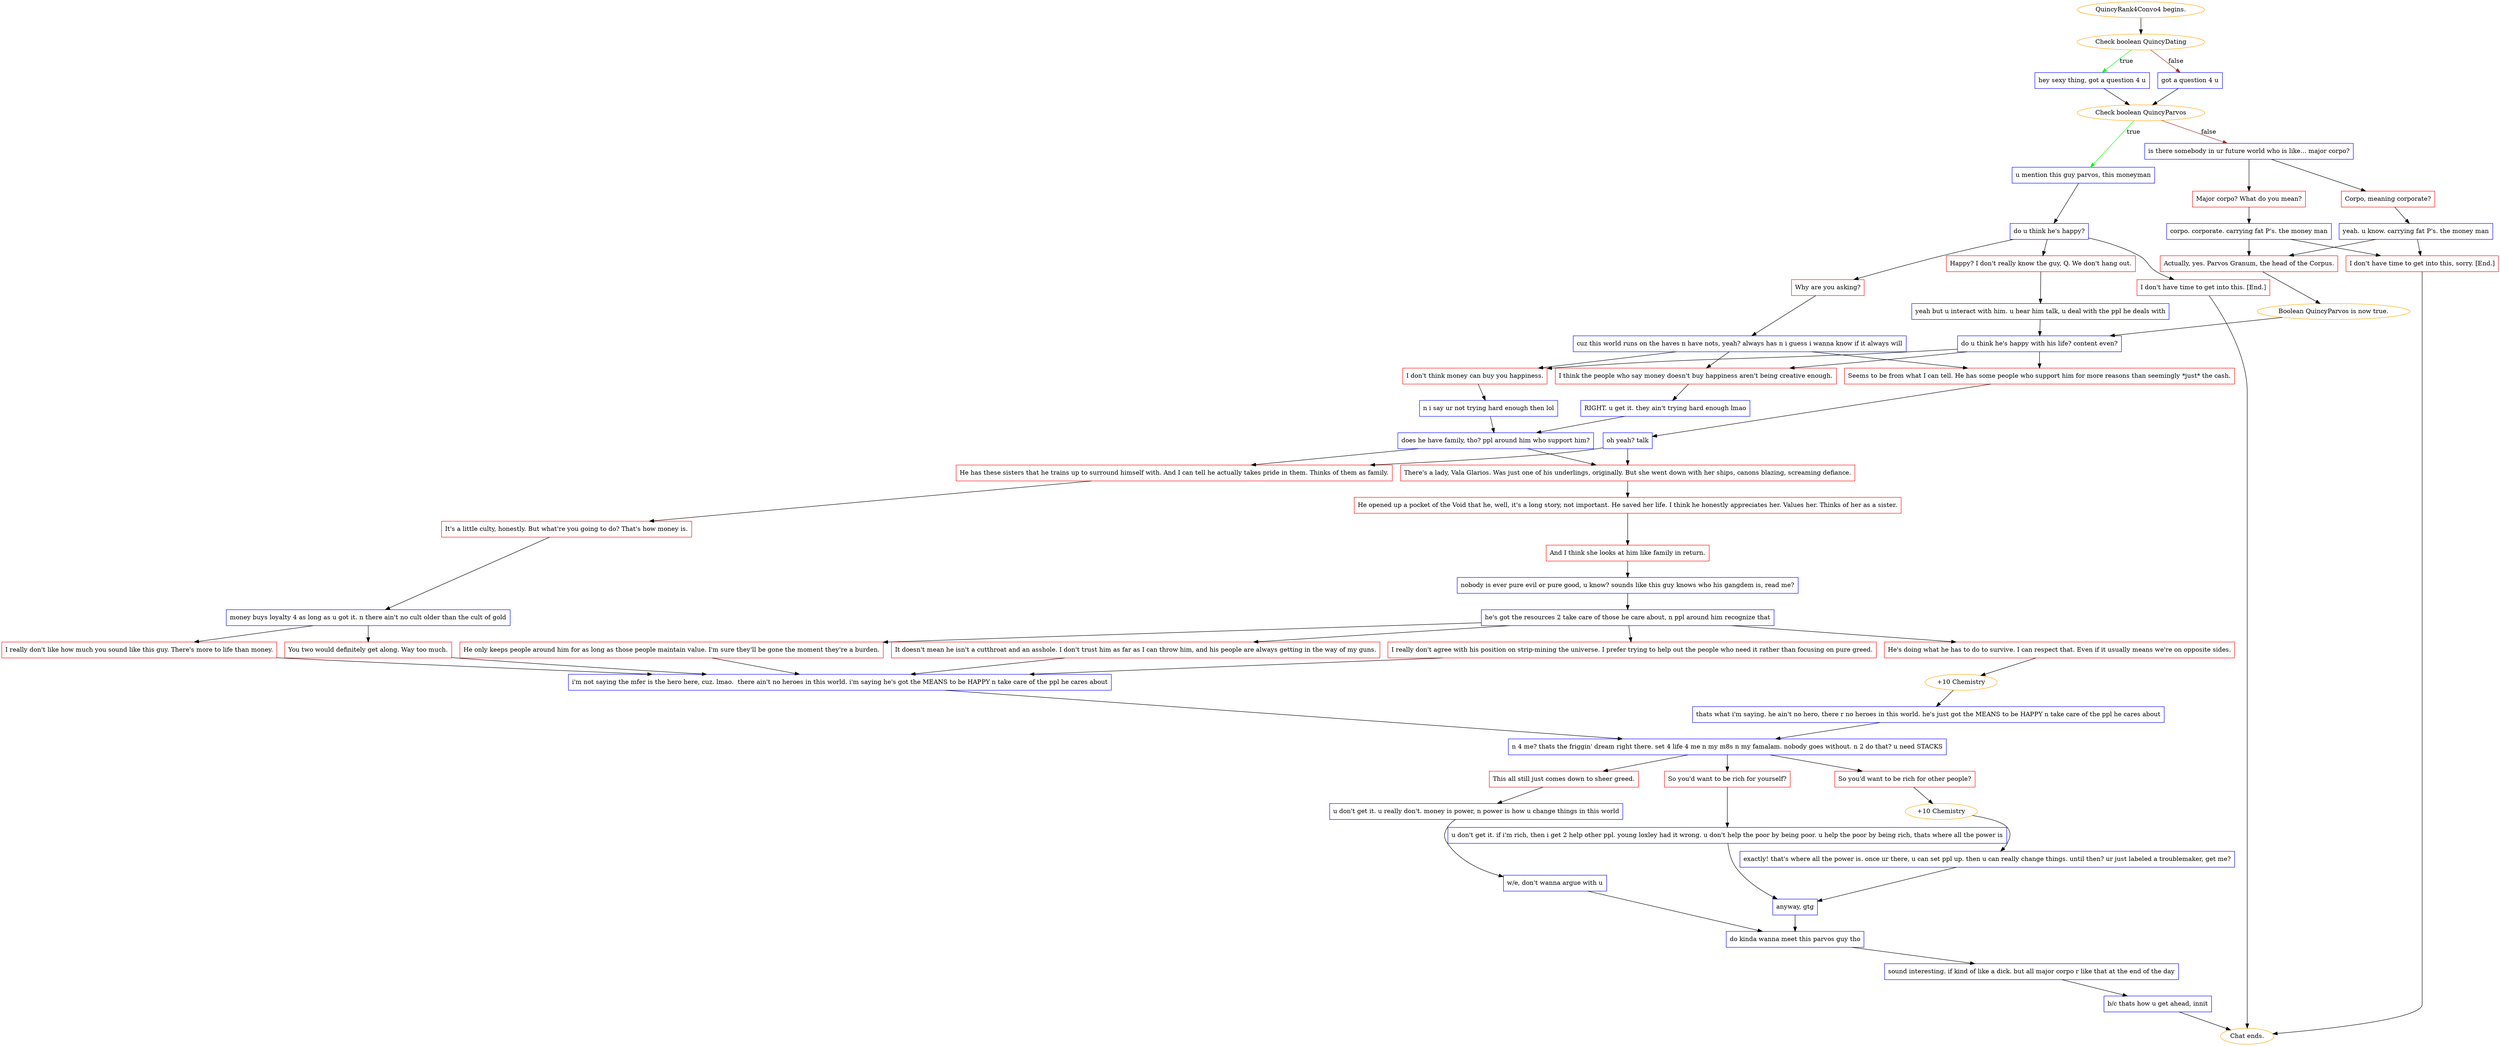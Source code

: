 digraph {
	"QuincyRank4Convo4 begins." [color=orange];
		"QuincyRank4Convo4 begins." -> j679704129;
	j679704129 [label="Check boolean QuincyDating",color=orange];
		j679704129 -> j2634684733 [label=true,color=green];
		j679704129 -> j3592774904 [label=false,color=brown];
	j2634684733 [label="hey sexy thing, got a question 4 u",shape=box,color=blue];
		j2634684733 -> j3467816443;
	j3592774904 [label="got a question 4 u",shape=box,color=blue];
		j3592774904 -> j3467816443;
	j3467816443 [label="Check boolean QuincyParvos",color=orange];
		j3467816443 -> j3847652379 [label=true,color=green];
		j3467816443 -> j113623075 [label=false,color=brown];
	j3847652379 [label="u mention this guy parvos, this moneyman",shape=box,color=blue];
		j3847652379 -> j736847778;
	j113623075 [label="is there somebody in ur future world who is like... major corpo?",shape=box,color=blue];
		j113623075 -> j3727491845;
		j113623075 -> j2983583603;
	j736847778 [label="do u think he's happy?",shape=box,color=blue];
		j736847778 -> j3415873213;
		j736847778 -> j4229813552;
		j736847778 -> j426654580;
	j3727491845 [label="Major corpo? What do you mean?",shape=box,color=red];
		j3727491845 -> j331455393;
	j2983583603 [label="Corpo, meaning corporate?",shape=box,color=red];
		j2983583603 -> j429531314;
	j3415873213 [label="Happy? I don't really know the guy, Q. We don't hang out.",shape=box,color=red];
		j3415873213 -> j3742435744;
	j4229813552 [label="Why are you asking?",shape=box,color=red];
		j4229813552 -> j3127030398;
	j426654580 [label="I don't have time to get into this. [End.]",shape=box,color=red];
		j426654580 -> "Chat ends.";
	j331455393 [label="corpo. corporate. carrying fat P's. the money man",shape=box,color=blue];
		j331455393 -> j1782737812;
		j331455393 -> j1356842303;
	j429531314 [label="yeah. u know. carrying fat P's. the money man",shape=box,color=blue];
		j429531314 -> j1782737812;
		j429531314 -> j1356842303;
	j3742435744 [label="yeah but u interact with him. u hear him talk, u deal with the ppl he deals with",shape=box,color=blue];
		j3742435744 -> j3368784307;
	j3127030398 [label="cuz this world runs on the haves n have nots, yeah? always has n i guess i wanna know if it always will",shape=box,color=blue];
		j3127030398 -> j2791544272;
		j3127030398 -> j4041254239;
		j3127030398 -> j957486063;
	"Chat ends." [color=orange];
	j1782737812 [label="Actually, yes. Parvos Granum, the head of the Corpus.",shape=box,color=red];
		j1782737812 -> j3880294844;
	j1356842303 [label="I don't have time to get into this, sorry. [End.]",shape=box,color=red];
		j1356842303 -> "Chat ends.";
	j3368784307 [label="do u think he's happy with his life? content even?",shape=box,color=blue];
		j3368784307 -> j2791544272;
		j3368784307 -> j4041254239;
		j3368784307 -> j957486063;
	j2791544272 [label="I don't think money can buy you happiness.",shape=box,color=red];
		j2791544272 -> j1747064562;
	j4041254239 [label="I think the people who say money doesn't buy happiness aren't being creative enough.",shape=box,color=red];
		j4041254239 -> j2231855062;
	j957486063 [label="Seems to be from what I can tell. He has some people who support him for more reasons than seemingly *just* the cash.",shape=box,color=red];
		j957486063 -> j622020907;
	j3880294844 [label="Boolean QuincyParvos is now true.",color=orange];
		j3880294844 -> j3368784307;
	j1747064562 [label="n i say ur not trying hard enough then lol",shape=box,color=blue];
		j1747064562 -> j2951041048;
	j2231855062 [label="RIGHT. u get it. they ain't trying hard enough lmao",shape=box,color=blue];
		j2231855062 -> j2951041048;
	j622020907 [label="oh yeah? talk",shape=box,color=blue];
		j622020907 -> j2783918576;
		j622020907 -> j4194393534;
	j2951041048 [label="does he have family, tho? ppl around him who support him?",shape=box,color=blue];
		j2951041048 -> j2783918576;
		j2951041048 -> j4194393534;
	j2783918576 [label="There's a lady, Vala Glarios. Was just one of his underlings, originally. But she went down with her ships, canons blazing, screaming defiance.",shape=box,color=red];
		j2783918576 -> j1396786235;
	j4194393534 [label="He has these sisters that he trains up to surround himself with. And I can tell he actually takes pride in them. Thinks of them as family.",shape=box,color=red];
		j4194393534 -> j2897068525;
	j1396786235 [label="He opened up a pocket of the Void that he, well, it's a long story, not important. He saved her life. I think he honestly appreciates her. Values her. Thinks of her as a sister.",shape=box,color=red];
		j1396786235 -> j36187782;
	j2897068525 [label="It's a little culty, honestly. But what're you going to do? That's how money is.",shape=box,color=red];
		j2897068525 -> j2614523789;
	j36187782 [label="And I think she looks at him like family in return.",shape=box,color=red];
		j36187782 -> j4202895213;
	j2614523789 [label="money buys loyalty 4 as long as u got it. n there ain't no cult older than the cult of gold",shape=box,color=blue];
		j2614523789 -> j347784292;
		j2614523789 -> j1825459842;
	j4202895213 [label="nobody is ever pure evil or pure good, u know? sounds like this guy knows who his gangdem is, read me?",shape=box,color=blue];
		j4202895213 -> j737940627;
	j347784292 [label="I really don't like how much you sound like this guy. There's more to life than money.",shape=box,color=red];
		j347784292 -> j1248687931;
	j1825459842 [label="You two would definitely get along. Way too much.",shape=box,color=red];
		j1825459842 -> j1248687931;
	j737940627 [label="he's got the resources 2 take care of those he care about, n ppl around him recognize that",shape=box,color=blue];
		j737940627 -> j3228629688;
		j737940627 -> j3426272854;
		j737940627 -> j2877422767;
		j737940627 -> j263441648;
	j1248687931 [label="i'm not saying the mfer is the hero here, cuz. lmao.  there ain't no heroes in this world. i'm saying he's got the MEANS to be HAPPY n take care of the ppl he cares about",shape=box,color=blue];
		j1248687931 -> j1722229744;
	j3228629688 [label="He's doing what he has to do to survive. I can respect that. Even if it usually means we're on opposite sides.",shape=box,color=red];
		j3228629688 -> j591919552;
	j3426272854 [label="He only keeps people around him for as long as those people maintain value. I'm sure they'll be gone the moment they're a burden.",shape=box,color=red];
		j3426272854 -> j1248687931;
	j2877422767 [label="It doesn't mean he isn't a cutthroat and an asshole. I don't trust him as far as I can throw him, and his people are always getting in the way of my guns.",shape=box,color=red];
		j2877422767 -> j1248687931;
	j263441648 [label="I really don't agree with his position on strip-mining the universe. I prefer trying to help out the people who need it rather than focusing on pure greed.",shape=box,color=red];
		j263441648 -> j1248687931;
	j1722229744 [label="n 4 me? thats the friggin' dream right there. set 4 life 4 me n my m8s n my famalam. nobody goes without. n 2 do that? u need STACKS",shape=box,color=blue];
		j1722229744 -> j3018998702;
		j1722229744 -> j672104050;
		j1722229744 -> j768910619;
	j591919552 [label="+10 Chemistry",color=orange];
		j591919552 -> j678449145;
	j3018998702 [label="So you'd want to be rich for other people?",shape=box,color=red];
		j3018998702 -> j2539373575;
	j672104050 [label="So you'd want to be rich for yourself?",shape=box,color=red];
		j672104050 -> j2627925985;
	j768910619 [label="This all still just comes down to sheer greed.",shape=box,color=red];
		j768910619 -> j3505992227;
	j678449145 [label="thats what i'm saying. he ain't no hero, there r no heroes in this world. he's just got the MEANS to be HAPPY n take care of the ppl he cares about",shape=box,color=blue];
		j678449145 -> j1722229744;
	j2539373575 [label="+10 Chemistry",color=orange];
		j2539373575 -> j148498632;
	j2627925985 [label="u don't get it. if i'm rich, then i get 2 help other ppl. young loxley had it wrong. u don't help the poor by being poor. u help the poor by being rich, thats where all the power is",shape=box,color=blue];
		j2627925985 -> j3225193908;
	j3505992227 [label="u don't get it. u really don't. money is power, n power is how u change things in this world",shape=box,color=blue];
		j3505992227 -> j496445166;
	j148498632 [label="exactly! that's where all the power is. once ur there, u can set ppl up. then u can really change things. until then? ur just labeled a troublemaker, get me?",shape=box,color=blue];
		j148498632 -> j3225193908;
	j3225193908 [label="anyway, gtg",shape=box,color=blue];
		j3225193908 -> j1360830670;
	j496445166 [label="w/e, don't wanna argue with u",shape=box,color=blue];
		j496445166 -> j1360830670;
	j1360830670 [label="do kinda wanna meet this parvos guy tho",shape=box,color=blue];
		j1360830670 -> j3433305894;
	j3433305894 [label="sound interesting. if kind of like a dick. but all major corpo r like that at the end of the day",shape=box,color=blue];
		j3433305894 -> j1031492001;
	j1031492001 [label="b/c thats how u get ahead, innit",shape=box,color=blue];
		j1031492001 -> "Chat ends.";
}